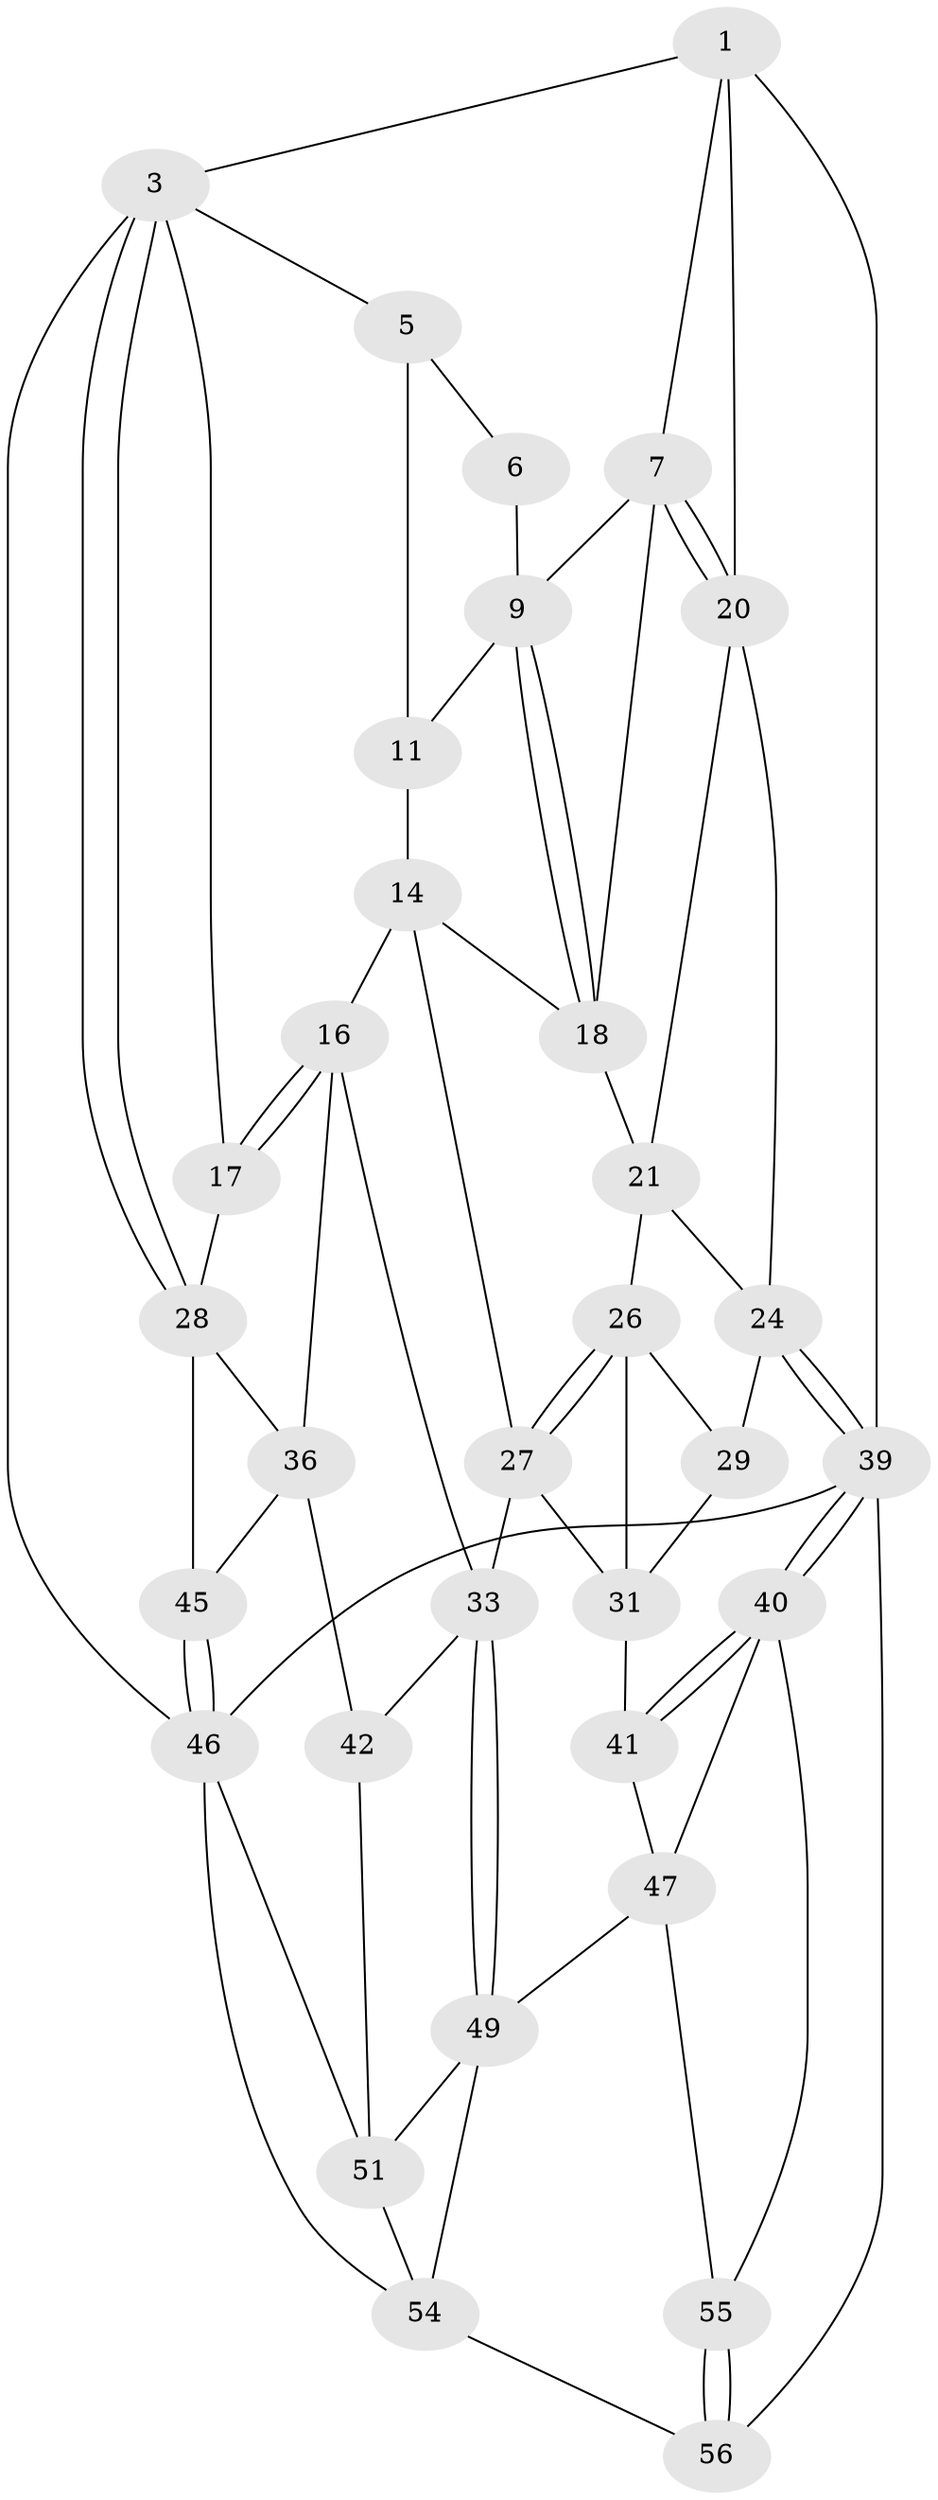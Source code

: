 // Generated by graph-tools (version 1.1) at 2025/52/02/27/25 19:52:40]
// undirected, 33 vertices, 73 edges
graph export_dot {
graph [start="1"]
  node [color=gray90,style=filled];
  1 [pos="+0.7562812351429095+0",super="+2"];
  3 [pos="+0+0",super="+4"];
  5 [pos="+0.33507412815636733+0",super="+12"];
  6 [pos="+0.6543869911652822+0"];
  7 [pos="+0.8412061328909604+0.12200189535667202",super="+8"];
  9 [pos="+0.665097210174876+0.08745643918362941",super="+10"];
  11 [pos="+0.5573812669962255+0.07748373993331896",super="+13"];
  14 [pos="+0.4371704001044497+0.18099201801168252",super="+15"];
  16 [pos="+0.29454776274580774+0.3477149277059132",super="+35"];
  17 [pos="+0.1660399186306715+0.19311915004693486"];
  18 [pos="+0.6454436725425922+0.16680150446395642",super="+19"];
  20 [pos="+0.883636425315916+0.14924287141849207",super="+23"];
  21 [pos="+0.8694930986827147+0.2123927346505311",super="+22"];
  24 [pos="+1+0.44567512596980574",super="+25"];
  26 [pos="+0.6805608289573575+0.3100474071397502",super="+30"];
  27 [pos="+0.5329713989389336+0.3635896397602502",super="+32"];
  28 [pos="+0+0.2644822052044845",super="+37"];
  29 [pos="+0.9640284641996452+0.41265571964006986"];
  31 [pos="+0.7074602621082581+0.5575201243205378",super="+38"];
  33 [pos="+0.4484930113528977+0.7017937665280302",super="+34"];
  36 [pos="+0.24702621745590303+0.41828184327315787",super="+43"];
  39 [pos="+1+0.8494447146105101",super="+44"];
  40 [pos="+1+0.8291568081360204",super="+58"];
  41 [pos="+0.7893632378967841+0.6439197077360054"];
  42 [pos="+0.15901524143881415+0.7436481088966654"];
  45 [pos="+0+0.8451965155053948"];
  46 [pos="+0+1",super="+53"];
  47 [pos="+0.6873845694709387+0.8241954564260644",super="+48"];
  49 [pos="+0.46054271797312357+0.7329367159754284",super="+50"];
  51 [pos="+0.26346723435737684+0.8807189981231842",super="+52"];
  54 [pos="+0.40889633992619084+0.871599676795306",super="+57"];
  55 [pos="+0.5547164610553609+1",super="+59"];
  56 [pos="+0.507085403904396+1",super="+60"];
  1 -- 7;
  1 -- 3;
  1 -- 20;
  1 -- 39;
  3 -- 28;
  3 -- 28;
  3 -- 46;
  3 -- 17;
  3 -- 5;
  5 -- 6;
  5 -- 11 [weight=2];
  6 -- 9;
  7 -- 20;
  7 -- 20;
  7 -- 9;
  7 -- 18;
  9 -- 18;
  9 -- 18;
  9 -- 11;
  11 -- 14;
  14 -- 18;
  14 -- 16;
  14 -- 27;
  16 -- 17;
  16 -- 17;
  16 -- 33;
  16 -- 36;
  17 -- 28;
  18 -- 21;
  20 -- 21;
  20 -- 24;
  21 -- 26;
  21 -- 24;
  24 -- 39;
  24 -- 39;
  24 -- 29;
  26 -- 27;
  26 -- 27;
  26 -- 29;
  26 -- 31;
  27 -- 33;
  27 -- 31;
  28 -- 45;
  28 -- 36;
  29 -- 31;
  31 -- 41;
  33 -- 49;
  33 -- 49;
  33 -- 42;
  36 -- 42;
  36 -- 45;
  39 -- 40;
  39 -- 40;
  39 -- 56;
  39 -- 46;
  40 -- 41;
  40 -- 41;
  40 -- 47;
  40 -- 55;
  41 -- 47;
  42 -- 51;
  45 -- 46;
  45 -- 46;
  46 -- 54;
  46 -- 51;
  47 -- 49;
  47 -- 55;
  49 -- 51;
  49 -- 54;
  51 -- 54;
  54 -- 56;
  55 -- 56 [weight=2];
  55 -- 56;
}
